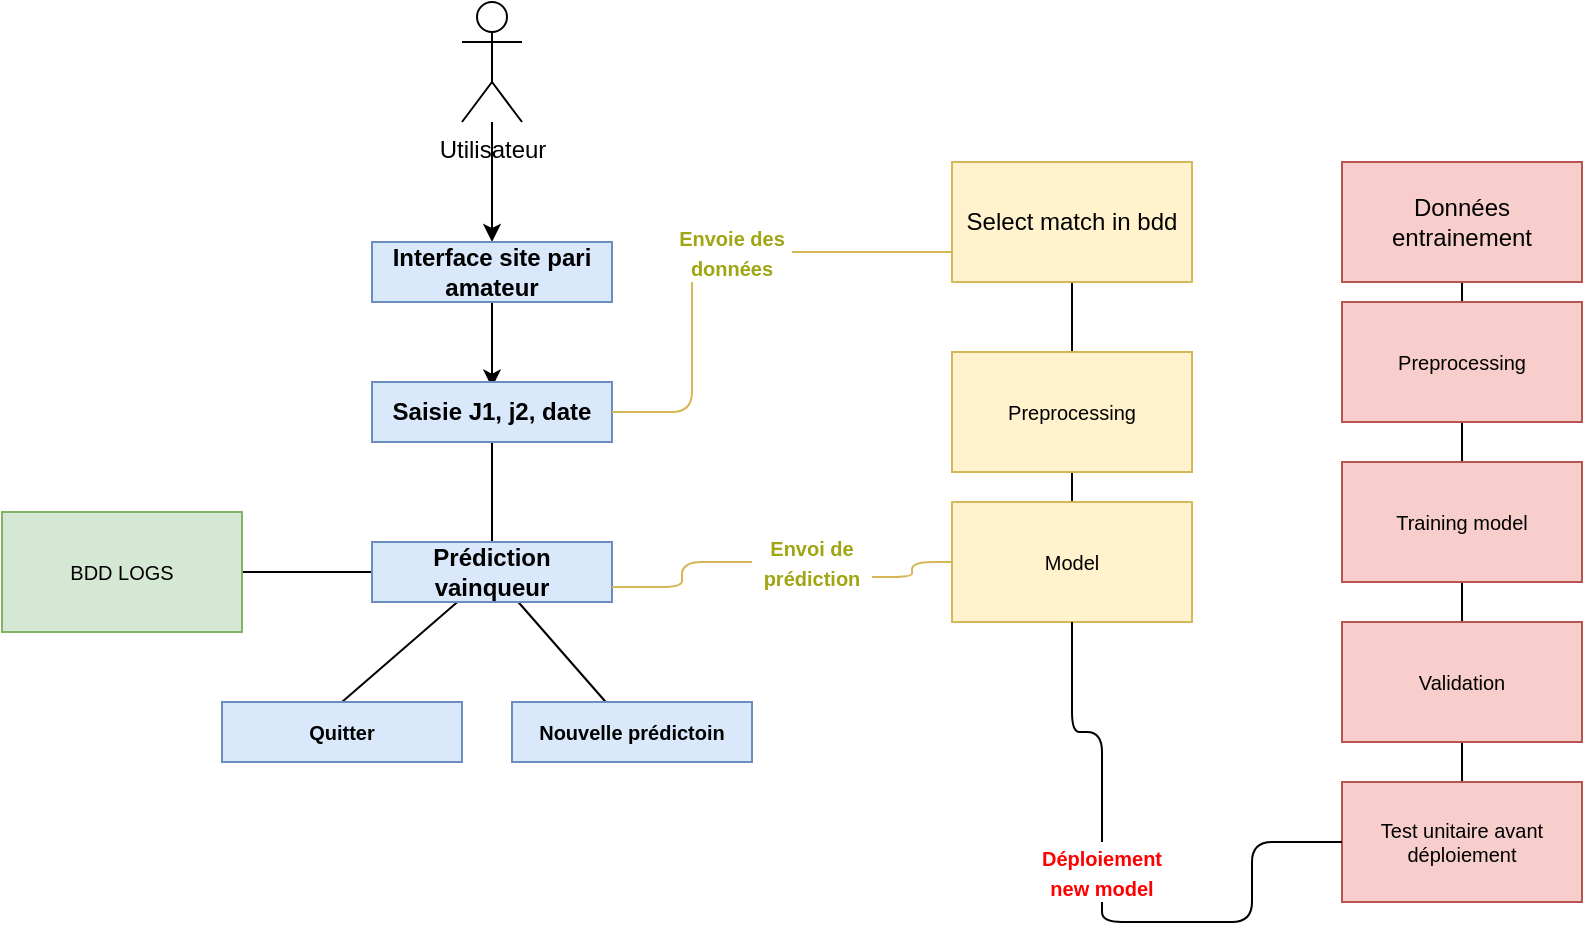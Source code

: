 <mxfile>
    <diagram id="YjW5S-56ClEbzsRzcKw_" name="Page-1">
        <mxGraphModel dx="1155" dy="680" grid="1" gridSize="10" guides="1" tooltips="1" connect="1" arrows="1" fold="1" page="1" pageScale="1" pageWidth="850" pageHeight="1100" math="0" shadow="0">
            <root>
                <mxCell id="0"/>
                <mxCell id="1" parent="0"/>
                <mxCell id="10" style="edgeStyle=none;html=1;entryX=0.5;entryY=0;entryDx=0;entryDy=0;" edge="1" parent="1" source="2" target="5">
                    <mxGeometry relative="1" as="geometry">
                        <mxPoint x="265" y="230" as="targetPoint"/>
                    </mxGeometry>
                </mxCell>
                <mxCell id="2" value="Utilisateur" style="shape=umlActor;verticalLabelPosition=bottom;verticalAlign=top;html=1;outlineConnect=0;" parent="1" vertex="1">
                    <mxGeometry x="250" y="80" width="30" height="60" as="geometry"/>
                </mxCell>
                <mxCell id="13" style="edgeStyle=none;html=1;entryX=0.5;entryY=0.093;entryDx=0;entryDy=0;entryPerimeter=0;" edge="1" parent="1" source="5" target="14">
                    <mxGeometry relative="1" as="geometry">
                        <mxPoint x="265" y="260" as="targetPoint"/>
                    </mxGeometry>
                </mxCell>
                <mxCell id="5" value="&lt;b&gt;Interface site pari amateur&lt;/b&gt;" style="rounded=0;whiteSpace=wrap;html=1;fillColor=#dae8fc;strokeColor=#6c8ebf;" vertex="1" parent="1">
                    <mxGeometry x="205" y="200" width="120" height="30" as="geometry"/>
                </mxCell>
                <mxCell id="16" style="edgeStyle=none;html=1;endArrow=none;endFill=0;" edge="1" parent="1" source="14">
                    <mxGeometry relative="1" as="geometry">
                        <mxPoint x="265" y="360" as="targetPoint"/>
                    </mxGeometry>
                </mxCell>
                <mxCell id="20" style="edgeStyle=orthogonalEdgeStyle;html=1;endArrow=none;endFill=0;fillColor=#fff2cc;strokeColor=#d6b656;startArrow=none;" edge="1" parent="1" source="22" target="21">
                    <mxGeometry relative="1" as="geometry">
                        <mxPoint x="425" y="240" as="targetPoint"/>
                        <Array as="points">
                            <mxPoint x="365" y="200"/>
                        </Array>
                    </mxGeometry>
                </mxCell>
                <mxCell id="14" value="&lt;b&gt;Saisie J1, j2, date&lt;/b&gt;" style="rounded=0;whiteSpace=wrap;html=1;fillColor=#dae8fc;strokeColor=#6c8ebf;" vertex="1" parent="1">
                    <mxGeometry x="205" y="270" width="120" height="30" as="geometry"/>
                </mxCell>
                <mxCell id="32" style="html=1;fontSize=10;fontColor=#a0a512;endArrow=none;endFill=0;" edge="1" parent="1" source="17" target="33">
                    <mxGeometry relative="1" as="geometry">
                        <mxPoint x="315" y="440" as="targetPoint"/>
                    </mxGeometry>
                </mxCell>
                <mxCell id="34" style="edgeStyle=none;html=1;fontSize=10;fontColor=#a0a512;endArrow=none;endFill=0;entryX=0.5;entryY=0;entryDx=0;entryDy=0;" edge="1" parent="1" source="17" target="35">
                    <mxGeometry relative="1" as="geometry">
                        <mxPoint x="205" y="430" as="targetPoint"/>
                    </mxGeometry>
                </mxCell>
                <mxCell id="36" style="edgeStyle=none;html=1;fontSize=10;fontColor=#a0a512;endArrow=none;endFill=0;" edge="1" parent="1" source="17">
                    <mxGeometry relative="1" as="geometry">
                        <mxPoint x="120" y="365" as="targetPoint"/>
                    </mxGeometry>
                </mxCell>
                <mxCell id="17" value="&lt;b&gt;Prédiction vainqueur&lt;/b&gt;" style="rounded=0;whiteSpace=wrap;html=1;fillColor=#dae8fc;strokeColor=#6c8ebf;" vertex="1" parent="1">
                    <mxGeometry x="205" y="350" width="120" height="30" as="geometry"/>
                </mxCell>
                <mxCell id="23" style="edgeStyle=orthogonalEdgeStyle;html=1;fontSize=10;fontColor=#a0a512;endArrow=none;endFill=0;" edge="1" parent="1" source="21" target="24">
                    <mxGeometry relative="1" as="geometry">
                        <mxPoint x="555" y="260" as="targetPoint"/>
                    </mxGeometry>
                </mxCell>
                <mxCell id="21" value="Select match in bdd" style="rounded=0;whiteSpace=wrap;html=1;fillColor=#fff2cc;strokeColor=#d6b656;" vertex="1" parent="1">
                    <mxGeometry x="495" y="160" width="120" height="60" as="geometry"/>
                </mxCell>
                <mxCell id="25" style="edgeStyle=orthogonalEdgeStyle;html=1;fontSize=10;fontColor=#a0a512;endArrow=none;endFill=0;" edge="1" parent="1" source="24" target="26">
                    <mxGeometry relative="1" as="geometry">
                        <mxPoint x="555" y="360" as="targetPoint"/>
                    </mxGeometry>
                </mxCell>
                <mxCell id="24" value="Preprocessing" style="rounded=0;whiteSpace=wrap;html=1;labelBackgroundColor=none;fontSize=10;fillColor=#fff2cc;strokeColor=#d6b656;" vertex="1" parent="1">
                    <mxGeometry x="495" y="255" width="120" height="60" as="geometry"/>
                </mxCell>
                <mxCell id="28" style="edgeStyle=orthogonalEdgeStyle;html=1;entryX=1;entryY=0.75;entryDx=0;entryDy=0;fontSize=10;fontColor=#a0a512;endArrow=none;endFill=0;startArrow=none;fillColor=#fff2cc;strokeColor=#d6b656;" edge="1" parent="1" source="29" target="17">
                    <mxGeometry relative="1" as="geometry"/>
                </mxCell>
                <mxCell id="26" value="Model" style="rounded=0;whiteSpace=wrap;html=1;labelBackgroundColor=none;fontSize=10;fillColor=#fff2cc;strokeColor=#d6b656;" vertex="1" parent="1">
                    <mxGeometry x="495" y="330" width="120" height="60" as="geometry"/>
                </mxCell>
                <mxCell id="30" value="" style="edgeStyle=orthogonalEdgeStyle;html=1;entryX=1;entryY=0.75;entryDx=0;entryDy=0;fontSize=10;fontColor=#a0a512;endArrow=none;endFill=0;fillColor=#fff2cc;strokeColor=#d6b656;" edge="1" parent="1" source="26" target="29">
                    <mxGeometry relative="1" as="geometry">
                        <mxPoint x="495" y="360" as="sourcePoint"/>
                        <mxPoint x="325" y="372.5" as="targetPoint"/>
                    </mxGeometry>
                </mxCell>
                <mxCell id="29" value="&lt;font color=&quot;#a0a512&quot; style=&quot;font-size: 10px;&quot;&gt;&lt;b style=&quot;&quot;&gt;Envoi de prédiction&lt;/b&gt;&lt;/font&gt;" style="text;html=1;strokeColor=none;fillColor=none;align=center;verticalAlign=middle;whiteSpace=wrap;rounded=0;" vertex="1" parent="1">
                    <mxGeometry x="395" y="345" width="60" height="30" as="geometry"/>
                </mxCell>
                <mxCell id="31" value="" style="edgeStyle=orthogonalEdgeStyle;html=1;endArrow=none;endFill=0;fillColor=#fff2cc;strokeColor=#d6b656;" edge="1" parent="1" source="14" target="22">
                    <mxGeometry relative="1" as="geometry">
                        <mxPoint x="495" y="200" as="targetPoint"/>
                        <mxPoint x="325" y="285" as="sourcePoint"/>
                        <Array as="points">
                            <mxPoint x="365" y="285"/>
                        </Array>
                    </mxGeometry>
                </mxCell>
                <mxCell id="22" value="&lt;font color=&quot;#a0a512&quot; style=&quot;font-size: 10px;&quot;&gt;&lt;b style=&quot;&quot;&gt;Envoie des données&lt;/b&gt;&lt;/font&gt;" style="text;html=1;strokeColor=none;fillColor=none;align=center;verticalAlign=middle;whiteSpace=wrap;rounded=0;" vertex="1" parent="1">
                    <mxGeometry x="355" y="190" width="60" height="30" as="geometry"/>
                </mxCell>
                <mxCell id="33" value="&lt;b&gt;Nouvelle prédictoin&lt;/b&gt;" style="rounded=0;whiteSpace=wrap;html=1;labelBackgroundColor=none;fontSize=10;fillColor=#dae8fc;strokeColor=#6c8ebf;" vertex="1" parent="1">
                    <mxGeometry x="275" y="430" width="120" height="30" as="geometry"/>
                </mxCell>
                <mxCell id="35" value="&lt;b&gt;Quitter&lt;/b&gt;" style="rounded=0;whiteSpace=wrap;html=1;labelBackgroundColor=none;fontSize=10;fillColor=#dae8fc;strokeColor=#6c8ebf;" vertex="1" parent="1">
                    <mxGeometry x="130" y="430" width="120" height="30" as="geometry"/>
                </mxCell>
                <mxCell id="37" value="BDD LOGS" style="rounded=0;whiteSpace=wrap;html=1;labelBackgroundColor=none;fontSize=10;fillColor=#d5e8d4;strokeColor=#82b366;" vertex="1" parent="1">
                    <mxGeometry x="20" y="335" width="120" height="60" as="geometry"/>
                </mxCell>
                <mxCell id="39" style="edgeStyle=none;html=1;fontSize=10;fontColor=#a0a512;endArrow=none;endFill=0;" edge="1" parent="1" source="38" target="40">
                    <mxGeometry relative="1" as="geometry">
                        <mxPoint x="750" y="260" as="targetPoint"/>
                    </mxGeometry>
                </mxCell>
                <mxCell id="38" value="Données entrainement" style="rounded=0;whiteSpace=wrap;html=1;fillColor=#f8cecc;strokeColor=#b85450;" vertex="1" parent="1">
                    <mxGeometry x="690" y="160" width="120" height="60" as="geometry"/>
                </mxCell>
                <mxCell id="41" style="edgeStyle=none;html=1;fontSize=10;fontColor=#a0a512;endArrow=none;endFill=0;" edge="1" parent="1" source="40" target="42">
                    <mxGeometry relative="1" as="geometry">
                        <mxPoint x="750" y="320" as="targetPoint"/>
                    </mxGeometry>
                </mxCell>
                <mxCell id="40" value="Preprocessing" style="rounded=0;whiteSpace=wrap;html=1;labelBackgroundColor=none;fontSize=10;fillColor=#f8cecc;strokeColor=#b85450;" vertex="1" parent="1">
                    <mxGeometry x="690" y="230" width="120" height="60" as="geometry"/>
                </mxCell>
                <mxCell id="43" style="edgeStyle=none;html=1;fontSize=10;fontColor=#a0a512;endArrow=none;endFill=0;" edge="1" parent="1" source="42" target="44">
                    <mxGeometry relative="1" as="geometry">
                        <mxPoint x="750" y="420" as="targetPoint"/>
                    </mxGeometry>
                </mxCell>
                <mxCell id="42" value="Training model" style="rounded=0;whiteSpace=wrap;html=1;labelBackgroundColor=none;fontSize=10;fillColor=#f8cecc;strokeColor=#b85450;" vertex="1" parent="1">
                    <mxGeometry x="690" y="310" width="120" height="60" as="geometry"/>
                </mxCell>
                <mxCell id="45" style="edgeStyle=none;html=1;fontSize=10;fontColor=#a0a512;endArrow=none;endFill=0;" edge="1" parent="1" source="44" target="46">
                    <mxGeometry relative="1" as="geometry">
                        <mxPoint x="750" y="490" as="targetPoint"/>
                    </mxGeometry>
                </mxCell>
                <mxCell id="44" value="Validation" style="rounded=0;whiteSpace=wrap;html=1;labelBackgroundColor=none;fontSize=10;fillColor=#f8cecc;strokeColor=#b85450;" vertex="1" parent="1">
                    <mxGeometry x="690" y="390" width="120" height="60" as="geometry"/>
                </mxCell>
                <mxCell id="47" style="edgeStyle=orthogonalEdgeStyle;html=1;entryX=0.5;entryY=1;entryDx=0;entryDy=0;fontSize=10;fontColor=#a0a512;endArrow=none;endFill=0;startArrow=none;" edge="1" parent="1" source="48" target="26">
                    <mxGeometry relative="1" as="geometry"/>
                </mxCell>
                <mxCell id="46" value="Test unitaire avant déploiement" style="rounded=0;whiteSpace=wrap;html=1;labelBackgroundColor=none;fontSize=10;fillColor=#f8cecc;strokeColor=#b85450;" vertex="1" parent="1">
                    <mxGeometry x="690" y="470" width="120" height="60" as="geometry"/>
                </mxCell>
                <mxCell id="49" value="" style="edgeStyle=orthogonalEdgeStyle;html=1;entryX=0.5;entryY=1;entryDx=0;entryDy=0;fontSize=10;fontColor=#a0a512;endArrow=none;endFill=0;" edge="1" parent="1" source="46" target="48">
                    <mxGeometry relative="1" as="geometry">
                        <mxPoint x="690" y="500" as="sourcePoint"/>
                        <mxPoint x="555" y="390" as="targetPoint"/>
                    </mxGeometry>
                </mxCell>
                <mxCell id="48" value="&lt;font color=&quot;#ff0000&quot; style=&quot;font-size: 10px;&quot;&gt;&lt;b style=&quot;&quot;&gt;Déploiement new model&lt;/b&gt;&lt;/font&gt;" style="text;html=1;strokeColor=none;fillColor=none;align=center;verticalAlign=middle;whiteSpace=wrap;rounded=0;" vertex="1" parent="1">
                    <mxGeometry x="540" y="500" width="60" height="30" as="geometry"/>
                </mxCell>
            </root>
        </mxGraphModel>
    </diagram>
</mxfile>